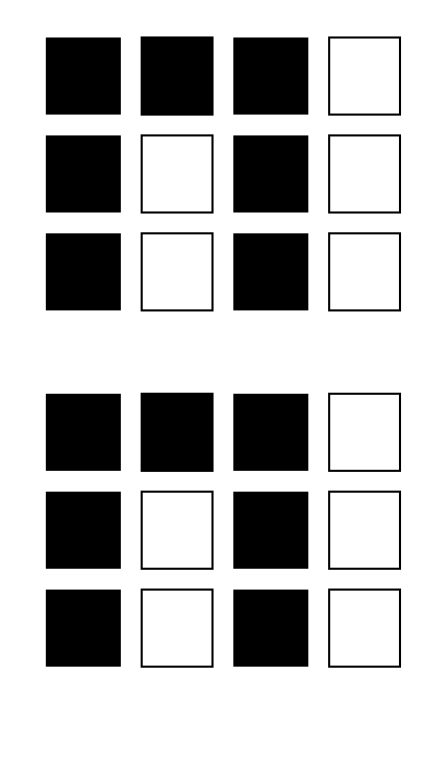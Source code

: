 digraph G{
fontname="Helvetica,Arial,sans-serif"
node [fontname="Helvetica,Arial,sans-serif"]
edge [fontname="Helvetica,Arial,sans-serif"]

a0 [shape=none label=<
 <TABLE border="0" cellspacing="10" cellpadding="10">
<TR><TD bgcolor="black" >    </TD>
<TD bgcolor="white
" border="1">   </TD>
<TD bgcolor="black" > 
   </TD>
<TD bgcolor="white" border="1">   </TD></TR>
<TR><TD bgcolor="black" >    </TD>
<TD bgcolor="white" border="1">   </TD>
<TD bgcolor="black" >    </TD>
<TD bgcolor="white" border="1">   </TD></TR>
<TR><TD bgcolor="black" >    </TD>
<TD bgcolor="white" border="1">   </TD>
<TD bgcolor="black" >    </TD>
<TD bgcolor="white" border="1">   </TD></TR>
<TR><TD></TD></TR>
<TR><TD bgcolor="black" >    </TD>
<TD bgcolor="white
" border="1">   </TD>
<TD bgcolor="black" > 
   </TD>
<TD bgcolor="white" border="1">   </TD></TR>
<TR><TD bgcolor="black" >    </TD>
<TD bgcolor="white" border="1">   </TD>
<TD bgcolor="black" >    </TD>
<TD bgcolor="white" border="1">   </TD></TR>
<TR><TD bgcolor="black" >    </TD>
<TD bgcolor="white" border="1">   </TD>
<TD bgcolor="black" >    </TD>
<TD bgcolor="white" border="1">   </TD></TR>
<TR><TD></TD></TR>

</TABLE>>];
  
}



